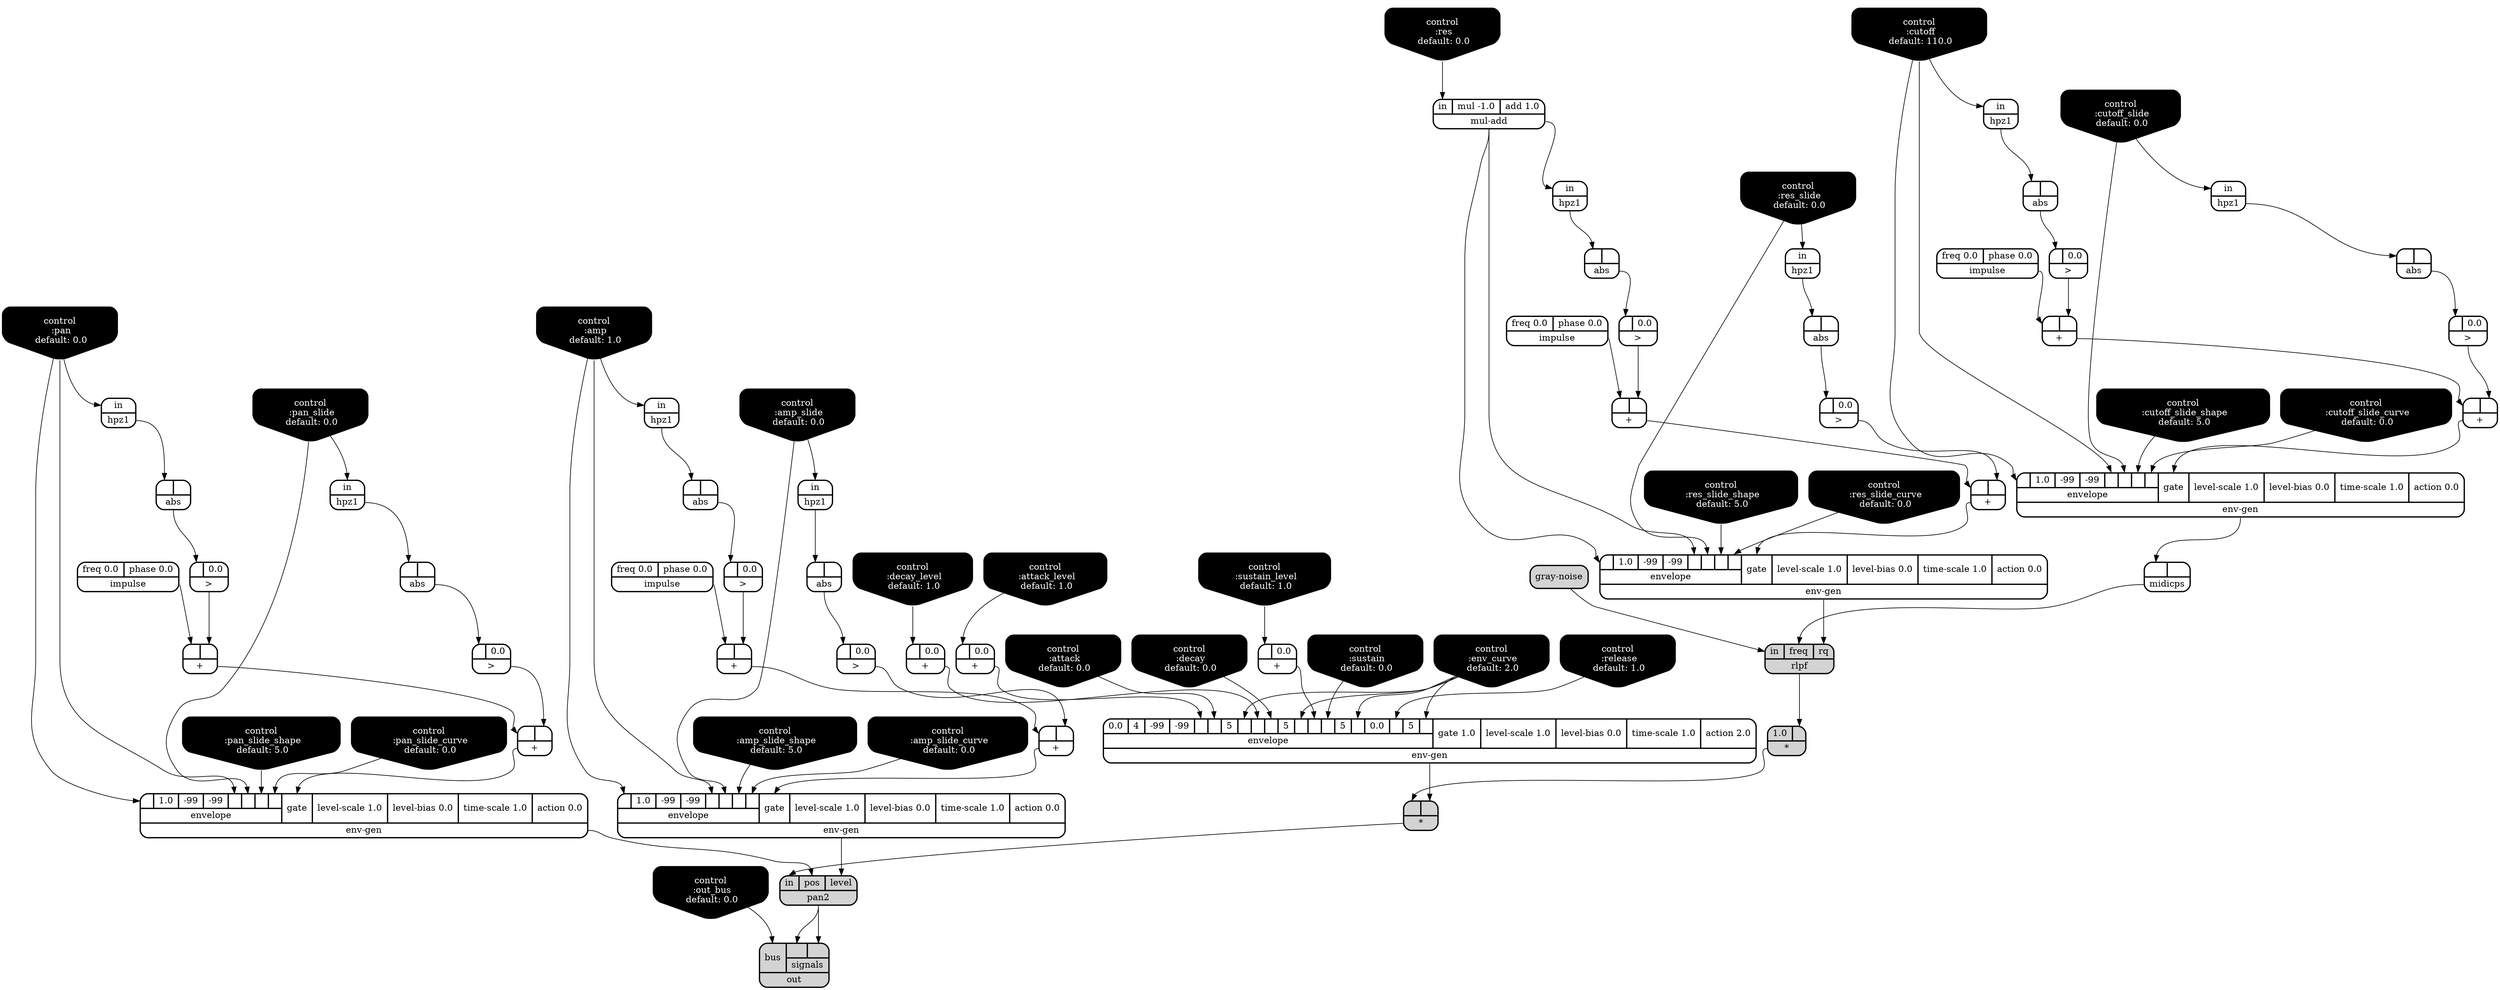 digraph synthdef {
59 [label = "{{ <a> 1.0|<b> } |<__UG_NAME__>* }" style="filled, bold, rounded"  shape=record rankdir=LR];
67 [label = "{{ <a> |<b> } |<__UG_NAME__>* }" style="filled, bold, rounded"  shape=record rankdir=LR];
30 [label = "{{ <a> |<b> } |<__UG_NAME__>+ }" style="bold, rounded" shape=record rankdir=LR];
34 [label = "{{ <a> |<b> } |<__UG_NAME__>+ }" style="bold, rounded" shape=record rankdir=LR];
39 [label = "{{ <a> |<b> } |<__UG_NAME__>+ }" style="bold, rounded" shape=record rankdir=LR];
43 [label = "{{ <a> |<b> } |<__UG_NAME__>+ }" style="bold, rounded" shape=record rankdir=LR];
52 [label = "{{ <a> |<b> } |<__UG_NAME__>+ }" style="bold, rounded" shape=record rankdir=LR];
56 [label = "{{ <a> |<b> } |<__UG_NAME__>+ }" style="bold, rounded" shape=record rankdir=LR];
63 [label = "{{ <a> |<b> 0.0} |<__UG_NAME__>+ }" style="bold, rounded" shape=record rankdir=LR];
64 [label = "{{ <a> |<b> 0.0} |<__UG_NAME__>+ }" style="bold, rounded" shape=record rankdir=LR];
65 [label = "{{ <a> |<b> 0.0} |<__UG_NAME__>+ }" style="bold, rounded" shape=record rankdir=LR];
71 [label = "{{ <a> |<b> } |<__UG_NAME__>+ }" style="bold, rounded" shape=record rankdir=LR];
72 [label = "{{ <a> |<b> } |<__UG_NAME__>+ }" style="bold, rounded" shape=record rankdir=LR];
29 [label = "{{ <a> |<b> 0.0} |<__UG_NAME__>\> }" style="bold, rounded" shape=record rankdir=LR];
33 [label = "{{ <a> |<b> 0.0} |<__UG_NAME__>\> }" style="bold, rounded" shape=record rankdir=LR];
38 [label = "{{ <a> |<b> 0.0} |<__UG_NAME__>\> }" style="bold, rounded" shape=record rankdir=LR];
42 [label = "{{ <a> |<b> 0.0} |<__UG_NAME__>\> }" style="bold, rounded" shape=record rankdir=LR];
51 [label = "{{ <a> |<b> 0.0} |<__UG_NAME__>\> }" style="bold, rounded" shape=record rankdir=LR];
55 [label = "{{ <a> |<b> 0.0} |<__UG_NAME__>\> }" style="bold, rounded" shape=record rankdir=LR];
62 [label = "{{ <a> |<b> 0.0} |<__UG_NAME__>\> }" style="bold, rounded" shape=record rankdir=LR];
70 [label = "{{ <a> |<b> 0.0} |<__UG_NAME__>\> }" style="bold, rounded" shape=record rankdir=LR];
28 [label = "{{ <a> |<b> } |<__UG_NAME__>abs }" style="bold, rounded" shape=record rankdir=LR];
32 [label = "{{ <a> |<b> } |<__UG_NAME__>abs }" style="bold, rounded" shape=record rankdir=LR];
37 [label = "{{ <a> |<b> } |<__UG_NAME__>abs }" style="bold, rounded" shape=record rankdir=LR];
41 [label = "{{ <a> |<b> } |<__UG_NAME__>abs }" style="bold, rounded" shape=record rankdir=LR];
50 [label = "{{ <a> |<b> } |<__UG_NAME__>abs }" style="bold, rounded" shape=record rankdir=LR];
54 [label = "{{ <a> |<b> } |<__UG_NAME__>abs }" style="bold, rounded" shape=record rankdir=LR];
61 [label = "{{ <a> |<b> } |<__UG_NAME__>abs }" style="bold, rounded" shape=record rankdir=LR];
69 [label = "{{ <a> |<b> } |<__UG_NAME__>abs }" style="bold, rounded" shape=record rankdir=LR];
0 [label = "control
 :amp
 default: 1.0" shape=invhouse style="rounded, filled, bold" fillcolor=black fontcolor=white ]; 
1 [label = "control
 :amp_slide
 default: 0.0" shape=invhouse style="rounded, filled, bold" fillcolor=black fontcolor=white ]; 
2 [label = "control
 :amp_slide_shape
 default: 5.0" shape=invhouse style="rounded, filled, bold" fillcolor=black fontcolor=white ]; 
3 [label = "control
 :amp_slide_curve
 default: 0.0" shape=invhouse style="rounded, filled, bold" fillcolor=black fontcolor=white ]; 
4 [label = "control
 :pan
 default: 0.0" shape=invhouse style="rounded, filled, bold" fillcolor=black fontcolor=white ]; 
5 [label = "control
 :pan_slide
 default: 0.0" shape=invhouse style="rounded, filled, bold" fillcolor=black fontcolor=white ]; 
6 [label = "control
 :pan_slide_shape
 default: 5.0" shape=invhouse style="rounded, filled, bold" fillcolor=black fontcolor=white ]; 
7 [label = "control
 :pan_slide_curve
 default: 0.0" shape=invhouse style="rounded, filled, bold" fillcolor=black fontcolor=white ]; 
8 [label = "control
 :attack
 default: 0.0" shape=invhouse style="rounded, filled, bold" fillcolor=black fontcolor=white ]; 
9 [label = "control
 :sustain
 default: 0.0" shape=invhouse style="rounded, filled, bold" fillcolor=black fontcolor=white ]; 
10 [label = "control
 :decay
 default: 0.0" shape=invhouse style="rounded, filled, bold" fillcolor=black fontcolor=white ]; 
11 [label = "control
 :release
 default: 1.0" shape=invhouse style="rounded, filled, bold" fillcolor=black fontcolor=white ]; 
12 [label = "control
 :attack_level
 default: 1.0" shape=invhouse style="rounded, filled, bold" fillcolor=black fontcolor=white ]; 
13 [label = "control
 :decay_level
 default: 1.0" shape=invhouse style="rounded, filled, bold" fillcolor=black fontcolor=white ]; 
14 [label = "control
 :sustain_level
 default: 1.0" shape=invhouse style="rounded, filled, bold" fillcolor=black fontcolor=white ]; 
15 [label = "control
 :env_curve
 default: 2.0" shape=invhouse style="rounded, filled, bold" fillcolor=black fontcolor=white ]; 
16 [label = "control
 :cutoff
 default: 110.0" shape=invhouse style="rounded, filled, bold" fillcolor=black fontcolor=white ]; 
17 [label = "control
 :cutoff_slide
 default: 0.0" shape=invhouse style="rounded, filled, bold" fillcolor=black fontcolor=white ]; 
18 [label = "control
 :cutoff_slide_shape
 default: 5.0" shape=invhouse style="rounded, filled, bold" fillcolor=black fontcolor=white ]; 
19 [label = "control
 :cutoff_slide_curve
 default: 0.0" shape=invhouse style="rounded, filled, bold" fillcolor=black fontcolor=white ]; 
20 [label = "control
 :res
 default: 0.0" shape=invhouse style="rounded, filled, bold" fillcolor=black fontcolor=white ]; 
21 [label = "control
 :res_slide
 default: 0.0" shape=invhouse style="rounded, filled, bold" fillcolor=black fontcolor=white ]; 
22 [label = "control
 :res_slide_shape
 default: 5.0" shape=invhouse style="rounded, filled, bold" fillcolor=black fontcolor=white ]; 
23 [label = "control
 :res_slide_curve
 default: 0.0" shape=invhouse style="rounded, filled, bold" fillcolor=black fontcolor=white ]; 
24 [label = "control
 :out_bus
 default: 0.0" shape=invhouse style="rounded, filled, bold" fillcolor=black fontcolor=white ]; 
44 [label = "{{ {{<envelope___control___0>|1.0|-99|-99|<envelope___control___4>|<envelope___control___5>|<envelope___control___6>|<envelope___control___7>}|envelope}|<gate> gate|<level____scale> level-scale 1.0|<level____bias> level-bias 0.0|<time____scale> time-scale 1.0|<action> action 0.0} |<__UG_NAME__>env-gen }" style="bold, rounded" shape=record rankdir=LR];
57 [label = "{{ {{<envelope___mul____add___0>|1.0|-99|-99|<envelope___mul____add___4>|<envelope___control___5>|<envelope___control___6>|<envelope___control___7>}|envelope}|<gate> gate|<level____scale> level-scale 1.0|<level____bias> level-bias 0.0|<time____scale> time-scale 1.0|<action> action 0.0} |<__UG_NAME__>env-gen }" style="bold, rounded" shape=record rankdir=LR];
66 [label = "{{ {{0.0|4|-99|-99|<envelope___binary____op____u____gen___4>|<envelope___control___5>|5|<envelope___control___7>|<envelope___binary____op____u____gen___8>|<envelope___control___9>|5|<envelope___control___11>|<envelope___binary____op____u____gen___12>|<envelope___control___13>|5|<envelope___control___15>|0.0|<envelope___control___17>|5|<envelope___control___19>}|envelope}|<gate> gate 1.0|<level____scale> level-scale 1.0|<level____bias> level-bias 0.0|<time____scale> time-scale 1.0|<action> action 2.0} |<__UG_NAME__>env-gen }" style="bold, rounded" shape=record rankdir=LR];
73 [label = "{{ {{<envelope___control___0>|1.0|-99|-99|<envelope___control___4>|<envelope___control___5>|<envelope___control___6>|<envelope___control___7>}|envelope}|<gate> gate|<level____scale> level-scale 1.0|<level____bias> level-bias 0.0|<time____scale> time-scale 1.0|<action> action 0.0} |<__UG_NAME__>env-gen }" style="bold, rounded" shape=record rankdir=LR];
74 [label = "{{ {{<envelope___control___0>|1.0|-99|-99|<envelope___control___4>|<envelope___control___5>|<envelope___control___6>|<envelope___control___7>}|envelope}|<gate> gate|<level____scale> level-scale 1.0|<level____bias> level-bias 0.0|<time____scale> time-scale 1.0|<action> action 0.0} |<__UG_NAME__>env-gen }" style="bold, rounded" shape=record rankdir=LR];
46 [label = "{<__UG_NAME__>gray-noise }" style="filled, bold, rounded"  shape=record rankdir=LR];
25 [label = "{{ <in> in} |<__UG_NAME__>hpz1 }" style="bold, rounded" shape=record rankdir=LR];
27 [label = "{{ <in> in} |<__UG_NAME__>hpz1 }" style="bold, rounded" shape=record rankdir=LR];
31 [label = "{{ <in> in} |<__UG_NAME__>hpz1 }" style="bold, rounded" shape=record rankdir=LR];
36 [label = "{{ <in> in} |<__UG_NAME__>hpz1 }" style="bold, rounded" shape=record rankdir=LR];
40 [label = "{{ <in> in} |<__UG_NAME__>hpz1 }" style="bold, rounded" shape=record rankdir=LR];
49 [label = "{{ <in> in} |<__UG_NAME__>hpz1 }" style="bold, rounded" shape=record rankdir=LR];
53 [label = "{{ <in> in} |<__UG_NAME__>hpz1 }" style="bold, rounded" shape=record rankdir=LR];
60 [label = "{{ <in> in} |<__UG_NAME__>hpz1 }" style="bold, rounded" shape=record rankdir=LR];
26 [label = "{{ <freq> freq 0.0|<phase> phase 0.0} |<__UG_NAME__>impulse }" style="bold, rounded" shape=record rankdir=LR];
35 [label = "{{ <freq> freq 0.0|<phase> phase 0.0} |<__UG_NAME__>impulse }" style="bold, rounded" shape=record rankdir=LR];
47 [label = "{{ <freq> freq 0.0|<phase> phase 0.0} |<__UG_NAME__>impulse }" style="bold, rounded" shape=record rankdir=LR];
68 [label = "{{ <freq> freq 0.0|<phase> phase 0.0} |<__UG_NAME__>impulse }" style="bold, rounded" shape=record rankdir=LR];
45 [label = "{{ <a> |<b> } |<__UG_NAME__>midicps }" style="bold, rounded" shape=record rankdir=LR];
48 [label = "{{ <in> in|<mul> mul -1.0|<add> add 1.0} |<__UG_NAME__>mul-add }" style="bold, rounded" shape=record rankdir=LR];
76 [label = "{{ <bus> bus|{{<signals___pan2___0>|<signals___pan2___1>}|signals}} |<__UG_NAME__>out }" style="filled, bold, rounded"  shape=record rankdir=LR];
75 [label = "{{ <in> in|<pos> pos|<level> level} |<__UG_NAME__>pan2 }" style="filled, bold, rounded"  shape=record rankdir=LR];
58 [label = "{{ <in> in|<freq> freq|<rq> rq} |<__UG_NAME__>rlpf }" style="filled, bold, rounded"  shape=record rankdir=LR];

58:__UG_NAME__ -> 59:b ;
66:__UG_NAME__ -> 67:b ;
59:__UG_NAME__ -> 67:a ;
29:__UG_NAME__ -> 30:b ;
26:__UG_NAME__ -> 30:a ;
33:__UG_NAME__ -> 34:b ;
30:__UG_NAME__ -> 34:a ;
38:__UG_NAME__ -> 39:b ;
35:__UG_NAME__ -> 39:a ;
42:__UG_NAME__ -> 43:b ;
39:__UG_NAME__ -> 43:a ;
51:__UG_NAME__ -> 52:b ;
47:__UG_NAME__ -> 52:a ;
55:__UG_NAME__ -> 56:b ;
52:__UG_NAME__ -> 56:a ;
13:__UG_NAME__ -> 63:a ;
12:__UG_NAME__ -> 64:a ;
14:__UG_NAME__ -> 65:a ;
70:__UG_NAME__ -> 71:b ;
68:__UG_NAME__ -> 71:a ;
62:__UG_NAME__ -> 72:b ;
71:__UG_NAME__ -> 72:a ;
28:__UG_NAME__ -> 29:a ;
32:__UG_NAME__ -> 33:a ;
37:__UG_NAME__ -> 38:a ;
41:__UG_NAME__ -> 42:a ;
50:__UG_NAME__ -> 51:a ;
54:__UG_NAME__ -> 55:a ;
61:__UG_NAME__ -> 62:a ;
69:__UG_NAME__ -> 70:a ;
27:__UG_NAME__ -> 28:a ;
31:__UG_NAME__ -> 32:a ;
36:__UG_NAME__ -> 37:a ;
40:__UG_NAME__ -> 41:a ;
49:__UG_NAME__ -> 50:a ;
53:__UG_NAME__ -> 54:a ;
60:__UG_NAME__ -> 61:a ;
25:__UG_NAME__ -> 69:a ;
43:__UG_NAME__ -> 44:gate ;
16:__UG_NAME__ -> 44:envelope___control___0 ;
16:__UG_NAME__ -> 44:envelope___control___4 ;
17:__UG_NAME__ -> 44:envelope___control___5 ;
18:__UG_NAME__ -> 44:envelope___control___6 ;
19:__UG_NAME__ -> 44:envelope___control___7 ;
56:__UG_NAME__ -> 57:gate ;
48:__UG_NAME__ -> 57:envelope___mul____add___0 ;
48:__UG_NAME__ -> 57:envelope___mul____add___4 ;
21:__UG_NAME__ -> 57:envelope___control___5 ;
22:__UG_NAME__ -> 57:envelope___control___6 ;
23:__UG_NAME__ -> 57:envelope___control___7 ;
64:__UG_NAME__ -> 66:envelope___binary____op____u____gen___4 ;
8:__UG_NAME__ -> 66:envelope___control___5 ;
15:__UG_NAME__ -> 66:envelope___control___7 ;
63:__UG_NAME__ -> 66:envelope___binary____op____u____gen___8 ;
10:__UG_NAME__ -> 66:envelope___control___9 ;
15:__UG_NAME__ -> 66:envelope___control___11 ;
65:__UG_NAME__ -> 66:envelope___binary____op____u____gen___12 ;
9:__UG_NAME__ -> 66:envelope___control___13 ;
15:__UG_NAME__ -> 66:envelope___control___15 ;
11:__UG_NAME__ -> 66:envelope___control___17 ;
15:__UG_NAME__ -> 66:envelope___control___19 ;
72:__UG_NAME__ -> 73:gate ;
4:__UG_NAME__ -> 73:envelope___control___0 ;
4:__UG_NAME__ -> 73:envelope___control___4 ;
5:__UG_NAME__ -> 73:envelope___control___5 ;
6:__UG_NAME__ -> 73:envelope___control___6 ;
7:__UG_NAME__ -> 73:envelope___control___7 ;
34:__UG_NAME__ -> 74:gate ;
0:__UG_NAME__ -> 74:envelope___control___0 ;
0:__UG_NAME__ -> 74:envelope___control___4 ;
1:__UG_NAME__ -> 74:envelope___control___5 ;
2:__UG_NAME__ -> 74:envelope___control___6 ;
3:__UG_NAME__ -> 74:envelope___control___7 ;
4:__UG_NAME__ -> 25:in ;
0:__UG_NAME__ -> 27:in ;
1:__UG_NAME__ -> 31:in ;
16:__UG_NAME__ -> 36:in ;
17:__UG_NAME__ -> 40:in ;
48:__UG_NAME__ -> 49:in ;
21:__UG_NAME__ -> 53:in ;
5:__UG_NAME__ -> 60:in ;
44:__UG_NAME__ -> 45:a ;
20:__UG_NAME__ -> 48:in ;
75:__UG_NAME__ -> 76:signals___pan2___0 ;
75:__UG_NAME__ -> 76:signals___pan2___1 ;
24:__UG_NAME__ -> 76:bus ;
74:__UG_NAME__ -> 75:level ;
73:__UG_NAME__ -> 75:pos ;
67:__UG_NAME__ -> 75:in ;
57:__UG_NAME__ -> 58:rq ;
45:__UG_NAME__ -> 58:freq ;
46:__UG_NAME__ -> 58:in ;

}